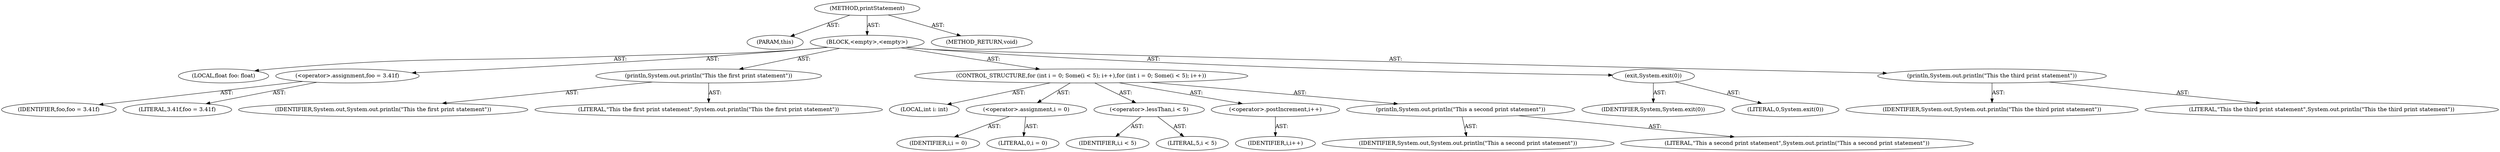 digraph "printStatement" {  
"1000101" [label = "(METHOD,printStatement)" ]
"1000102" [label = "(PARAM,this)" ]
"1000103" [label = "(BLOCK,<empty>,<empty>)" ]
"1000104" [label = "(LOCAL,float foo: float)" ]
"1000105" [label = "(<operator>.assignment,foo = 3.41f)" ]
"1000106" [label = "(IDENTIFIER,foo,foo = 3.41f)" ]
"1000107" [label = "(LITERAL,3.41f,foo = 3.41f)" ]
"1000108" [label = "(println,System.out.println(\"This the first print statement\"))" ]
"1000109" [label = "(IDENTIFIER,System.out,System.out.println(\"This the first print statement\"))" ]
"1000110" [label = "(LITERAL,\"This the first print statement\",System.out.println(\"This the first print statement\"))" ]
"1000111" [label = "(CONTROL_STRUCTURE,for (int i = 0; Some(i < 5); i++),for (int i = 0; Some(i < 5); i++))" ]
"1000112" [label = "(LOCAL,int i: int)" ]
"1000113" [label = "(<operator>.assignment,i = 0)" ]
"1000114" [label = "(IDENTIFIER,i,i = 0)" ]
"1000115" [label = "(LITERAL,0,i = 0)" ]
"1000116" [label = "(<operator>.lessThan,i < 5)" ]
"1000117" [label = "(IDENTIFIER,i,i < 5)" ]
"1000118" [label = "(LITERAL,5,i < 5)" ]
"1000119" [label = "(<operator>.postIncrement,i++)" ]
"1000120" [label = "(IDENTIFIER,i,i++)" ]
"1000121" [label = "(println,System.out.println(\"This a second print statement\"))" ]
"1000122" [label = "(IDENTIFIER,System.out,System.out.println(\"This a second print statement\"))" ]
"1000123" [label = "(LITERAL,\"This a second print statement\",System.out.println(\"This a second print statement\"))" ]
"1000124" [label = "(exit,System.exit(0))" ]
"1000125" [label = "(IDENTIFIER,System,System.exit(0))" ]
"1000126" [label = "(LITERAL,0,System.exit(0))" ]
"1000127" [label = "(println,System.out.println(\"This the third print statement\"))" ]
"1000128" [label = "(IDENTIFIER,System.out,System.out.println(\"This the third print statement\"))" ]
"1000129" [label = "(LITERAL,\"This the third print statement\",System.out.println(\"This the third print statement\"))" ]
"1000130" [label = "(METHOD_RETURN,void)" ]
  "1000101" -> "1000102"  [ label = "AST: "] 
  "1000101" -> "1000103"  [ label = "AST: "] 
  "1000101" -> "1000130"  [ label = "AST: "] 
  "1000103" -> "1000104"  [ label = "AST: "] 
  "1000103" -> "1000105"  [ label = "AST: "] 
  "1000103" -> "1000108"  [ label = "AST: "] 
  "1000103" -> "1000111"  [ label = "AST: "] 
  "1000103" -> "1000124"  [ label = "AST: "] 
  "1000103" -> "1000127"  [ label = "AST: "] 
  "1000105" -> "1000106"  [ label = "AST: "] 
  "1000105" -> "1000107"  [ label = "AST: "] 
  "1000108" -> "1000109"  [ label = "AST: "] 
  "1000108" -> "1000110"  [ label = "AST: "] 
  "1000111" -> "1000112"  [ label = "AST: "] 
  "1000111" -> "1000113"  [ label = "AST: "] 
  "1000111" -> "1000116"  [ label = "AST: "] 
  "1000111" -> "1000119"  [ label = "AST: "] 
  "1000111" -> "1000121"  [ label = "AST: "] 
  "1000113" -> "1000114"  [ label = "AST: "] 
  "1000113" -> "1000115"  [ label = "AST: "] 
  "1000116" -> "1000117"  [ label = "AST: "] 
  "1000116" -> "1000118"  [ label = "AST: "] 
  "1000119" -> "1000120"  [ label = "AST: "] 
  "1000121" -> "1000122"  [ label = "AST: "] 
  "1000121" -> "1000123"  [ label = "AST: "] 
  "1000124" -> "1000125"  [ label = "AST: "] 
  "1000124" -> "1000126"  [ label = "AST: "] 
  "1000127" -> "1000128"  [ label = "AST: "] 
  "1000127" -> "1000129"  [ label = "AST: "] 
}
